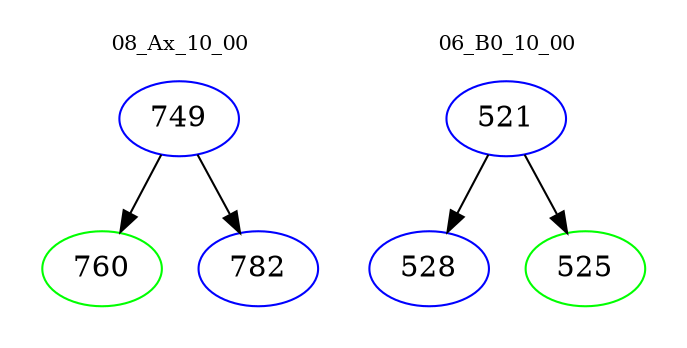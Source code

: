 digraph{
subgraph cluster_0 {
color = white
label = "08_Ax_10_00";
fontsize=10;
T0_749 [label="749", color="blue"]
T0_749 -> T0_760 [color="black"]
T0_760 [label="760", color="green"]
T0_749 -> T0_782 [color="black"]
T0_782 [label="782", color="blue"]
}
subgraph cluster_1 {
color = white
label = "06_B0_10_00";
fontsize=10;
T1_521 [label="521", color="blue"]
T1_521 -> T1_528 [color="black"]
T1_528 [label="528", color="blue"]
T1_521 -> T1_525 [color="black"]
T1_525 [label="525", color="green"]
}
}

